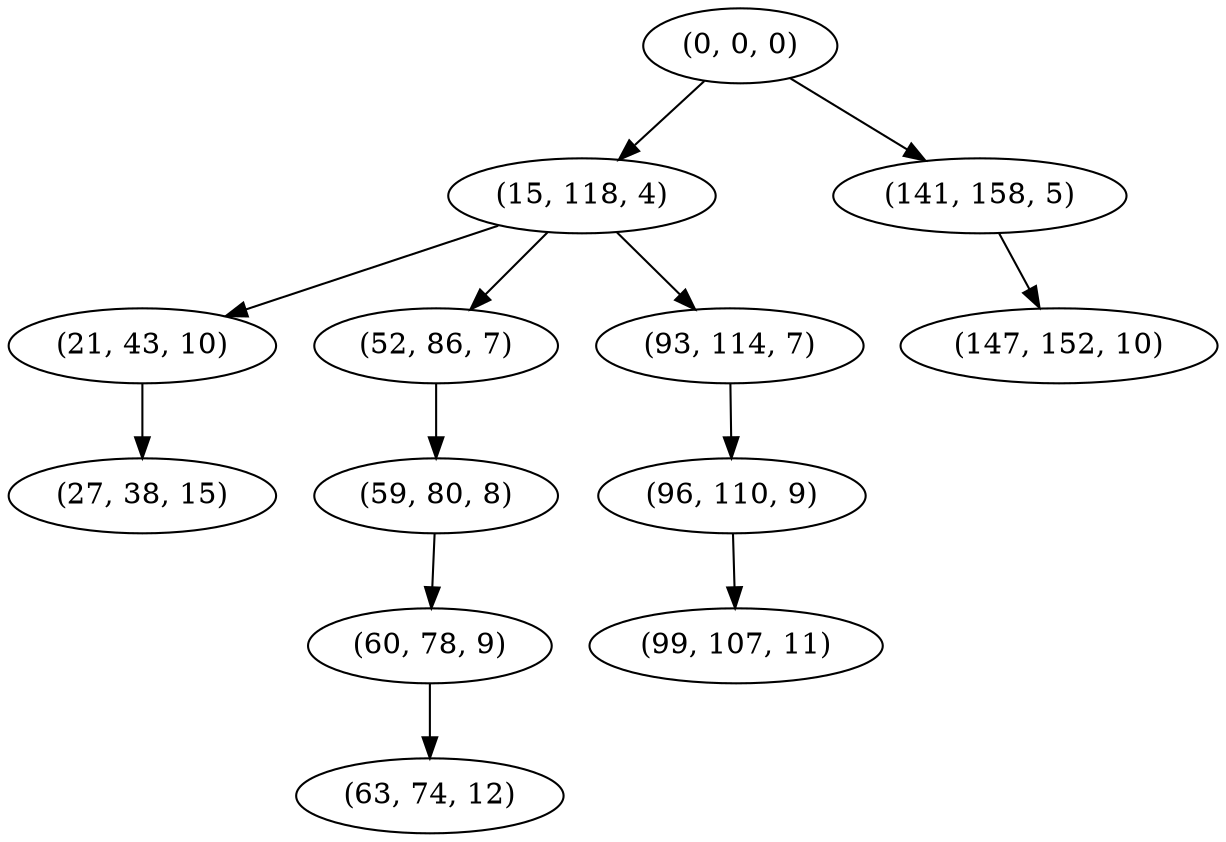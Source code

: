 digraph tree {
    "(0, 0, 0)";
    "(15, 118, 4)";
    "(21, 43, 10)";
    "(27, 38, 15)";
    "(52, 86, 7)";
    "(59, 80, 8)";
    "(60, 78, 9)";
    "(63, 74, 12)";
    "(93, 114, 7)";
    "(96, 110, 9)";
    "(99, 107, 11)";
    "(141, 158, 5)";
    "(147, 152, 10)";
    "(0, 0, 0)" -> "(15, 118, 4)";
    "(0, 0, 0)" -> "(141, 158, 5)";
    "(15, 118, 4)" -> "(21, 43, 10)";
    "(15, 118, 4)" -> "(52, 86, 7)";
    "(15, 118, 4)" -> "(93, 114, 7)";
    "(21, 43, 10)" -> "(27, 38, 15)";
    "(52, 86, 7)" -> "(59, 80, 8)";
    "(59, 80, 8)" -> "(60, 78, 9)";
    "(60, 78, 9)" -> "(63, 74, 12)";
    "(93, 114, 7)" -> "(96, 110, 9)";
    "(96, 110, 9)" -> "(99, 107, 11)";
    "(141, 158, 5)" -> "(147, 152, 10)";
}
